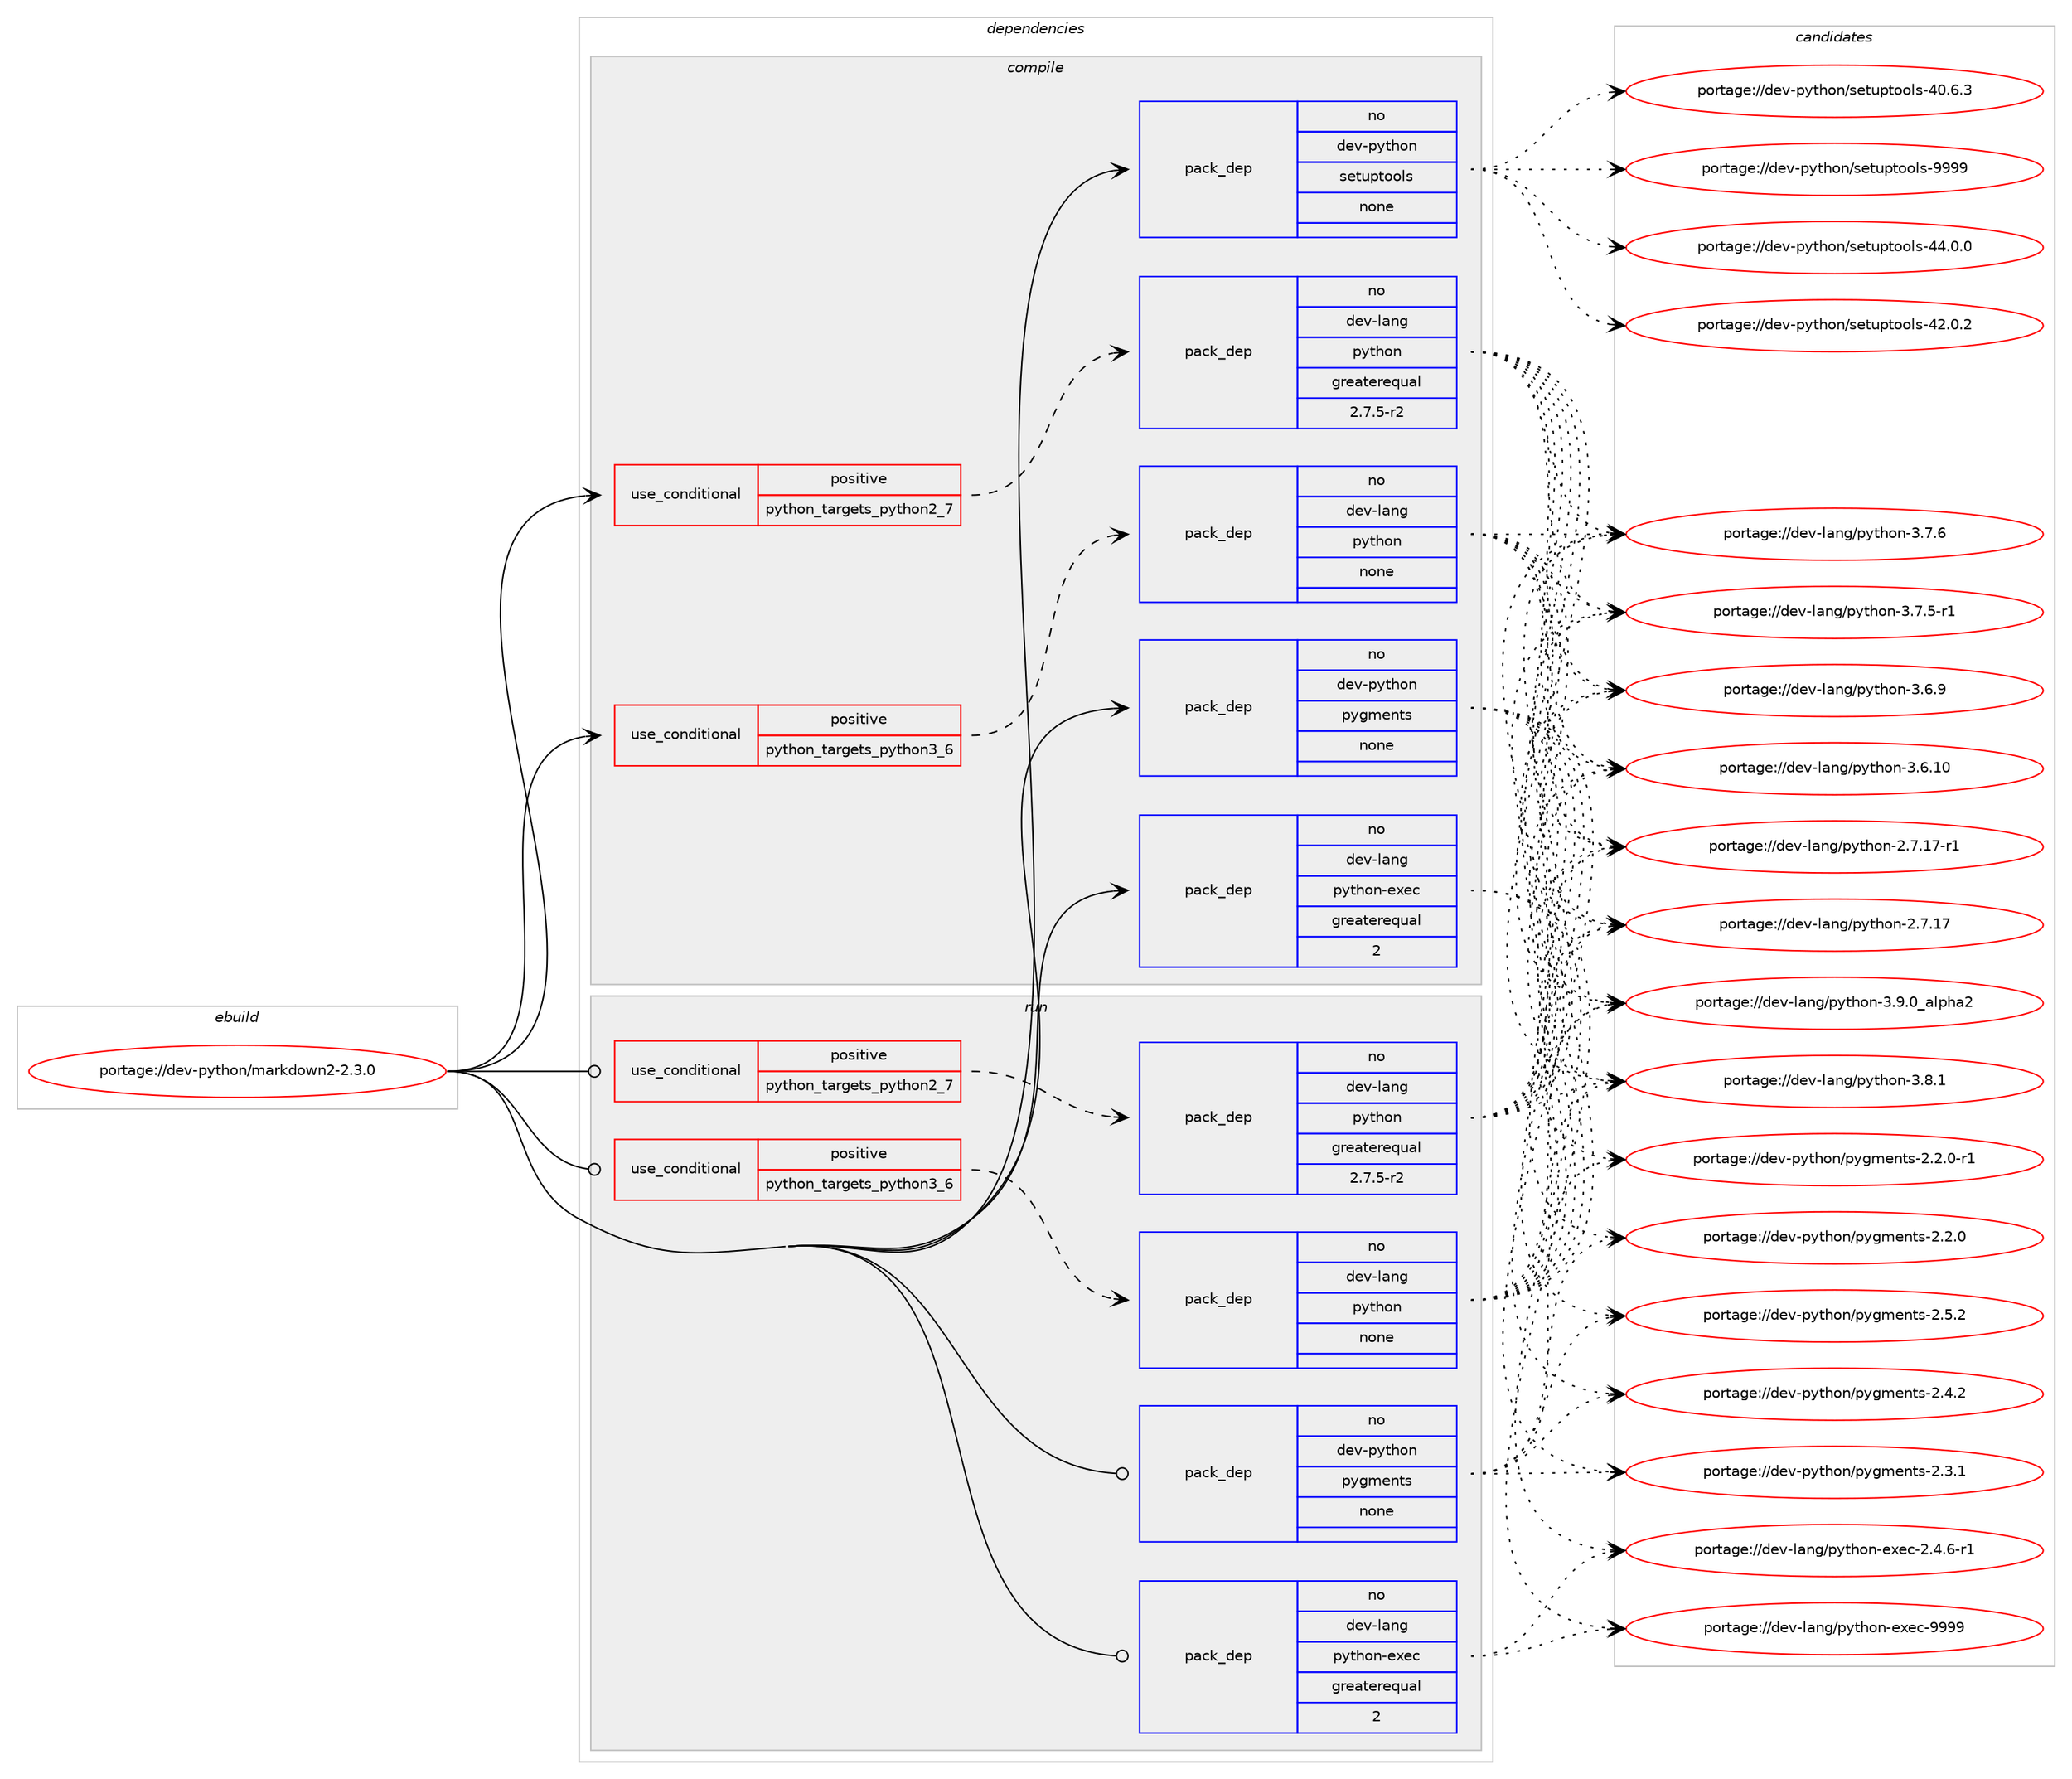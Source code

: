 digraph prolog {

# *************
# Graph options
# *************

newrank=true;
concentrate=true;
compound=true;
graph [rankdir=LR,fontname=Helvetica,fontsize=10,ranksep=1.5];#, ranksep=2.5, nodesep=0.2];
edge  [arrowhead=vee];
node  [fontname=Helvetica,fontsize=10];

# **********
# The ebuild
# **********

subgraph cluster_leftcol {
color=gray;
label=<<i>ebuild</i>>;
id [label="portage://dev-python/markdown2-2.3.0", color=red, width=4, href="../dev-python/markdown2-2.3.0.svg"];
}

# ****************
# The dependencies
# ****************

subgraph cluster_midcol {
color=gray;
label=<<i>dependencies</i>>;
subgraph cluster_compile {
fillcolor="#eeeeee";
style=filled;
label=<<i>compile</i>>;
subgraph cond113140 {
dependency451200 [label=<<TABLE BORDER="0" CELLBORDER="1" CELLSPACING="0" CELLPADDING="4"><TR><TD ROWSPAN="3" CELLPADDING="10">use_conditional</TD></TR><TR><TD>positive</TD></TR><TR><TD>python_targets_python2_7</TD></TR></TABLE>>, shape=none, color=red];
subgraph pack333080 {
dependency451201 [label=<<TABLE BORDER="0" CELLBORDER="1" CELLSPACING="0" CELLPADDING="4" WIDTH="220"><TR><TD ROWSPAN="6" CELLPADDING="30">pack_dep</TD></TR><TR><TD WIDTH="110">no</TD></TR><TR><TD>dev-lang</TD></TR><TR><TD>python</TD></TR><TR><TD>greaterequal</TD></TR><TR><TD>2.7.5-r2</TD></TR></TABLE>>, shape=none, color=blue];
}
dependency451200:e -> dependency451201:w [weight=20,style="dashed",arrowhead="vee"];
}
id:e -> dependency451200:w [weight=20,style="solid",arrowhead="vee"];
subgraph cond113141 {
dependency451202 [label=<<TABLE BORDER="0" CELLBORDER="1" CELLSPACING="0" CELLPADDING="4"><TR><TD ROWSPAN="3" CELLPADDING="10">use_conditional</TD></TR><TR><TD>positive</TD></TR><TR><TD>python_targets_python3_6</TD></TR></TABLE>>, shape=none, color=red];
subgraph pack333081 {
dependency451203 [label=<<TABLE BORDER="0" CELLBORDER="1" CELLSPACING="0" CELLPADDING="4" WIDTH="220"><TR><TD ROWSPAN="6" CELLPADDING="30">pack_dep</TD></TR><TR><TD WIDTH="110">no</TD></TR><TR><TD>dev-lang</TD></TR><TR><TD>python</TD></TR><TR><TD>none</TD></TR><TR><TD></TD></TR></TABLE>>, shape=none, color=blue];
}
dependency451202:e -> dependency451203:w [weight=20,style="dashed",arrowhead="vee"];
}
id:e -> dependency451202:w [weight=20,style="solid",arrowhead="vee"];
subgraph pack333082 {
dependency451204 [label=<<TABLE BORDER="0" CELLBORDER="1" CELLSPACING="0" CELLPADDING="4" WIDTH="220"><TR><TD ROWSPAN="6" CELLPADDING="30">pack_dep</TD></TR><TR><TD WIDTH="110">no</TD></TR><TR><TD>dev-lang</TD></TR><TR><TD>python-exec</TD></TR><TR><TD>greaterequal</TD></TR><TR><TD>2</TD></TR></TABLE>>, shape=none, color=blue];
}
id:e -> dependency451204:w [weight=20,style="solid",arrowhead="vee"];
subgraph pack333083 {
dependency451205 [label=<<TABLE BORDER="0" CELLBORDER="1" CELLSPACING="0" CELLPADDING="4" WIDTH="220"><TR><TD ROWSPAN="6" CELLPADDING="30">pack_dep</TD></TR><TR><TD WIDTH="110">no</TD></TR><TR><TD>dev-python</TD></TR><TR><TD>pygments</TD></TR><TR><TD>none</TD></TR><TR><TD></TD></TR></TABLE>>, shape=none, color=blue];
}
id:e -> dependency451205:w [weight=20,style="solid",arrowhead="vee"];
subgraph pack333084 {
dependency451206 [label=<<TABLE BORDER="0" CELLBORDER="1" CELLSPACING="0" CELLPADDING="4" WIDTH="220"><TR><TD ROWSPAN="6" CELLPADDING="30">pack_dep</TD></TR><TR><TD WIDTH="110">no</TD></TR><TR><TD>dev-python</TD></TR><TR><TD>setuptools</TD></TR><TR><TD>none</TD></TR><TR><TD></TD></TR></TABLE>>, shape=none, color=blue];
}
id:e -> dependency451206:w [weight=20,style="solid",arrowhead="vee"];
}
subgraph cluster_compileandrun {
fillcolor="#eeeeee";
style=filled;
label=<<i>compile and run</i>>;
}
subgraph cluster_run {
fillcolor="#eeeeee";
style=filled;
label=<<i>run</i>>;
subgraph cond113142 {
dependency451207 [label=<<TABLE BORDER="0" CELLBORDER="1" CELLSPACING="0" CELLPADDING="4"><TR><TD ROWSPAN="3" CELLPADDING="10">use_conditional</TD></TR><TR><TD>positive</TD></TR><TR><TD>python_targets_python2_7</TD></TR></TABLE>>, shape=none, color=red];
subgraph pack333085 {
dependency451208 [label=<<TABLE BORDER="0" CELLBORDER="1" CELLSPACING="0" CELLPADDING="4" WIDTH="220"><TR><TD ROWSPAN="6" CELLPADDING="30">pack_dep</TD></TR><TR><TD WIDTH="110">no</TD></TR><TR><TD>dev-lang</TD></TR><TR><TD>python</TD></TR><TR><TD>greaterequal</TD></TR><TR><TD>2.7.5-r2</TD></TR></TABLE>>, shape=none, color=blue];
}
dependency451207:e -> dependency451208:w [weight=20,style="dashed",arrowhead="vee"];
}
id:e -> dependency451207:w [weight=20,style="solid",arrowhead="odot"];
subgraph cond113143 {
dependency451209 [label=<<TABLE BORDER="0" CELLBORDER="1" CELLSPACING="0" CELLPADDING="4"><TR><TD ROWSPAN="3" CELLPADDING="10">use_conditional</TD></TR><TR><TD>positive</TD></TR><TR><TD>python_targets_python3_6</TD></TR></TABLE>>, shape=none, color=red];
subgraph pack333086 {
dependency451210 [label=<<TABLE BORDER="0" CELLBORDER="1" CELLSPACING="0" CELLPADDING="4" WIDTH="220"><TR><TD ROWSPAN="6" CELLPADDING="30">pack_dep</TD></TR><TR><TD WIDTH="110">no</TD></TR><TR><TD>dev-lang</TD></TR><TR><TD>python</TD></TR><TR><TD>none</TD></TR><TR><TD></TD></TR></TABLE>>, shape=none, color=blue];
}
dependency451209:e -> dependency451210:w [weight=20,style="dashed",arrowhead="vee"];
}
id:e -> dependency451209:w [weight=20,style="solid",arrowhead="odot"];
subgraph pack333087 {
dependency451211 [label=<<TABLE BORDER="0" CELLBORDER="1" CELLSPACING="0" CELLPADDING="4" WIDTH="220"><TR><TD ROWSPAN="6" CELLPADDING="30">pack_dep</TD></TR><TR><TD WIDTH="110">no</TD></TR><TR><TD>dev-lang</TD></TR><TR><TD>python-exec</TD></TR><TR><TD>greaterequal</TD></TR><TR><TD>2</TD></TR></TABLE>>, shape=none, color=blue];
}
id:e -> dependency451211:w [weight=20,style="solid",arrowhead="odot"];
subgraph pack333088 {
dependency451212 [label=<<TABLE BORDER="0" CELLBORDER="1" CELLSPACING="0" CELLPADDING="4" WIDTH="220"><TR><TD ROWSPAN="6" CELLPADDING="30">pack_dep</TD></TR><TR><TD WIDTH="110">no</TD></TR><TR><TD>dev-python</TD></TR><TR><TD>pygments</TD></TR><TR><TD>none</TD></TR><TR><TD></TD></TR></TABLE>>, shape=none, color=blue];
}
id:e -> dependency451212:w [weight=20,style="solid",arrowhead="odot"];
}
}

# **************
# The candidates
# **************

subgraph cluster_choices {
rank=same;
color=gray;
label=<<i>candidates</i>>;

subgraph choice333080 {
color=black;
nodesep=1;
choice10010111845108971101034711212111610411111045514657464895971081121049750 [label="portage://dev-lang/python-3.9.0_alpha2", color=red, width=4,href="../dev-lang/python-3.9.0_alpha2.svg"];
choice100101118451089711010347112121116104111110455146564649 [label="portage://dev-lang/python-3.8.1", color=red, width=4,href="../dev-lang/python-3.8.1.svg"];
choice100101118451089711010347112121116104111110455146554654 [label="portage://dev-lang/python-3.7.6", color=red, width=4,href="../dev-lang/python-3.7.6.svg"];
choice1001011184510897110103471121211161041111104551465546534511449 [label="portage://dev-lang/python-3.7.5-r1", color=red, width=4,href="../dev-lang/python-3.7.5-r1.svg"];
choice100101118451089711010347112121116104111110455146544657 [label="portage://dev-lang/python-3.6.9", color=red, width=4,href="../dev-lang/python-3.6.9.svg"];
choice10010111845108971101034711212111610411111045514654464948 [label="portage://dev-lang/python-3.6.10", color=red, width=4,href="../dev-lang/python-3.6.10.svg"];
choice100101118451089711010347112121116104111110455046554649554511449 [label="portage://dev-lang/python-2.7.17-r1", color=red, width=4,href="../dev-lang/python-2.7.17-r1.svg"];
choice10010111845108971101034711212111610411111045504655464955 [label="portage://dev-lang/python-2.7.17", color=red, width=4,href="../dev-lang/python-2.7.17.svg"];
dependency451201:e -> choice10010111845108971101034711212111610411111045514657464895971081121049750:w [style=dotted,weight="100"];
dependency451201:e -> choice100101118451089711010347112121116104111110455146564649:w [style=dotted,weight="100"];
dependency451201:e -> choice100101118451089711010347112121116104111110455146554654:w [style=dotted,weight="100"];
dependency451201:e -> choice1001011184510897110103471121211161041111104551465546534511449:w [style=dotted,weight="100"];
dependency451201:e -> choice100101118451089711010347112121116104111110455146544657:w [style=dotted,weight="100"];
dependency451201:e -> choice10010111845108971101034711212111610411111045514654464948:w [style=dotted,weight="100"];
dependency451201:e -> choice100101118451089711010347112121116104111110455046554649554511449:w [style=dotted,weight="100"];
dependency451201:e -> choice10010111845108971101034711212111610411111045504655464955:w [style=dotted,weight="100"];
}
subgraph choice333081 {
color=black;
nodesep=1;
choice10010111845108971101034711212111610411111045514657464895971081121049750 [label="portage://dev-lang/python-3.9.0_alpha2", color=red, width=4,href="../dev-lang/python-3.9.0_alpha2.svg"];
choice100101118451089711010347112121116104111110455146564649 [label="portage://dev-lang/python-3.8.1", color=red, width=4,href="../dev-lang/python-3.8.1.svg"];
choice100101118451089711010347112121116104111110455146554654 [label="portage://dev-lang/python-3.7.6", color=red, width=4,href="../dev-lang/python-3.7.6.svg"];
choice1001011184510897110103471121211161041111104551465546534511449 [label="portage://dev-lang/python-3.7.5-r1", color=red, width=4,href="../dev-lang/python-3.7.5-r1.svg"];
choice100101118451089711010347112121116104111110455146544657 [label="portage://dev-lang/python-3.6.9", color=red, width=4,href="../dev-lang/python-3.6.9.svg"];
choice10010111845108971101034711212111610411111045514654464948 [label="portage://dev-lang/python-3.6.10", color=red, width=4,href="../dev-lang/python-3.6.10.svg"];
choice100101118451089711010347112121116104111110455046554649554511449 [label="portage://dev-lang/python-2.7.17-r1", color=red, width=4,href="../dev-lang/python-2.7.17-r1.svg"];
choice10010111845108971101034711212111610411111045504655464955 [label="portage://dev-lang/python-2.7.17", color=red, width=4,href="../dev-lang/python-2.7.17.svg"];
dependency451203:e -> choice10010111845108971101034711212111610411111045514657464895971081121049750:w [style=dotted,weight="100"];
dependency451203:e -> choice100101118451089711010347112121116104111110455146564649:w [style=dotted,weight="100"];
dependency451203:e -> choice100101118451089711010347112121116104111110455146554654:w [style=dotted,weight="100"];
dependency451203:e -> choice1001011184510897110103471121211161041111104551465546534511449:w [style=dotted,weight="100"];
dependency451203:e -> choice100101118451089711010347112121116104111110455146544657:w [style=dotted,weight="100"];
dependency451203:e -> choice10010111845108971101034711212111610411111045514654464948:w [style=dotted,weight="100"];
dependency451203:e -> choice100101118451089711010347112121116104111110455046554649554511449:w [style=dotted,weight="100"];
dependency451203:e -> choice10010111845108971101034711212111610411111045504655464955:w [style=dotted,weight="100"];
}
subgraph choice333082 {
color=black;
nodesep=1;
choice10010111845108971101034711212111610411111045101120101994557575757 [label="portage://dev-lang/python-exec-9999", color=red, width=4,href="../dev-lang/python-exec-9999.svg"];
choice10010111845108971101034711212111610411111045101120101994550465246544511449 [label="portage://dev-lang/python-exec-2.4.6-r1", color=red, width=4,href="../dev-lang/python-exec-2.4.6-r1.svg"];
dependency451204:e -> choice10010111845108971101034711212111610411111045101120101994557575757:w [style=dotted,weight="100"];
dependency451204:e -> choice10010111845108971101034711212111610411111045101120101994550465246544511449:w [style=dotted,weight="100"];
}
subgraph choice333083 {
color=black;
nodesep=1;
choice1001011184511212111610411111047112121103109101110116115455046534650 [label="portage://dev-python/pygments-2.5.2", color=red, width=4,href="../dev-python/pygments-2.5.2.svg"];
choice1001011184511212111610411111047112121103109101110116115455046524650 [label="portage://dev-python/pygments-2.4.2", color=red, width=4,href="../dev-python/pygments-2.4.2.svg"];
choice1001011184511212111610411111047112121103109101110116115455046514649 [label="portage://dev-python/pygments-2.3.1", color=red, width=4,href="../dev-python/pygments-2.3.1.svg"];
choice10010111845112121116104111110471121211031091011101161154550465046484511449 [label="portage://dev-python/pygments-2.2.0-r1", color=red, width=4,href="../dev-python/pygments-2.2.0-r1.svg"];
choice1001011184511212111610411111047112121103109101110116115455046504648 [label="portage://dev-python/pygments-2.2.0", color=red, width=4,href="../dev-python/pygments-2.2.0.svg"];
dependency451205:e -> choice1001011184511212111610411111047112121103109101110116115455046534650:w [style=dotted,weight="100"];
dependency451205:e -> choice1001011184511212111610411111047112121103109101110116115455046524650:w [style=dotted,weight="100"];
dependency451205:e -> choice1001011184511212111610411111047112121103109101110116115455046514649:w [style=dotted,weight="100"];
dependency451205:e -> choice10010111845112121116104111110471121211031091011101161154550465046484511449:w [style=dotted,weight="100"];
dependency451205:e -> choice1001011184511212111610411111047112121103109101110116115455046504648:w [style=dotted,weight="100"];
}
subgraph choice333084 {
color=black;
nodesep=1;
choice10010111845112121116104111110471151011161171121161111111081154557575757 [label="portage://dev-python/setuptools-9999", color=red, width=4,href="../dev-python/setuptools-9999.svg"];
choice100101118451121211161041111104711510111611711211611111110811545525246484648 [label="portage://dev-python/setuptools-44.0.0", color=red, width=4,href="../dev-python/setuptools-44.0.0.svg"];
choice100101118451121211161041111104711510111611711211611111110811545525046484650 [label="portage://dev-python/setuptools-42.0.2", color=red, width=4,href="../dev-python/setuptools-42.0.2.svg"];
choice100101118451121211161041111104711510111611711211611111110811545524846544651 [label="portage://dev-python/setuptools-40.6.3", color=red, width=4,href="../dev-python/setuptools-40.6.3.svg"];
dependency451206:e -> choice10010111845112121116104111110471151011161171121161111111081154557575757:w [style=dotted,weight="100"];
dependency451206:e -> choice100101118451121211161041111104711510111611711211611111110811545525246484648:w [style=dotted,weight="100"];
dependency451206:e -> choice100101118451121211161041111104711510111611711211611111110811545525046484650:w [style=dotted,weight="100"];
dependency451206:e -> choice100101118451121211161041111104711510111611711211611111110811545524846544651:w [style=dotted,weight="100"];
}
subgraph choice333085 {
color=black;
nodesep=1;
choice10010111845108971101034711212111610411111045514657464895971081121049750 [label="portage://dev-lang/python-3.9.0_alpha2", color=red, width=4,href="../dev-lang/python-3.9.0_alpha2.svg"];
choice100101118451089711010347112121116104111110455146564649 [label="portage://dev-lang/python-3.8.1", color=red, width=4,href="../dev-lang/python-3.8.1.svg"];
choice100101118451089711010347112121116104111110455146554654 [label="portage://dev-lang/python-3.7.6", color=red, width=4,href="../dev-lang/python-3.7.6.svg"];
choice1001011184510897110103471121211161041111104551465546534511449 [label="portage://dev-lang/python-3.7.5-r1", color=red, width=4,href="../dev-lang/python-3.7.5-r1.svg"];
choice100101118451089711010347112121116104111110455146544657 [label="portage://dev-lang/python-3.6.9", color=red, width=4,href="../dev-lang/python-3.6.9.svg"];
choice10010111845108971101034711212111610411111045514654464948 [label="portage://dev-lang/python-3.6.10", color=red, width=4,href="../dev-lang/python-3.6.10.svg"];
choice100101118451089711010347112121116104111110455046554649554511449 [label="portage://dev-lang/python-2.7.17-r1", color=red, width=4,href="../dev-lang/python-2.7.17-r1.svg"];
choice10010111845108971101034711212111610411111045504655464955 [label="portage://dev-lang/python-2.7.17", color=red, width=4,href="../dev-lang/python-2.7.17.svg"];
dependency451208:e -> choice10010111845108971101034711212111610411111045514657464895971081121049750:w [style=dotted,weight="100"];
dependency451208:e -> choice100101118451089711010347112121116104111110455146564649:w [style=dotted,weight="100"];
dependency451208:e -> choice100101118451089711010347112121116104111110455146554654:w [style=dotted,weight="100"];
dependency451208:e -> choice1001011184510897110103471121211161041111104551465546534511449:w [style=dotted,weight="100"];
dependency451208:e -> choice100101118451089711010347112121116104111110455146544657:w [style=dotted,weight="100"];
dependency451208:e -> choice10010111845108971101034711212111610411111045514654464948:w [style=dotted,weight="100"];
dependency451208:e -> choice100101118451089711010347112121116104111110455046554649554511449:w [style=dotted,weight="100"];
dependency451208:e -> choice10010111845108971101034711212111610411111045504655464955:w [style=dotted,weight="100"];
}
subgraph choice333086 {
color=black;
nodesep=1;
choice10010111845108971101034711212111610411111045514657464895971081121049750 [label="portage://dev-lang/python-3.9.0_alpha2", color=red, width=4,href="../dev-lang/python-3.9.0_alpha2.svg"];
choice100101118451089711010347112121116104111110455146564649 [label="portage://dev-lang/python-3.8.1", color=red, width=4,href="../dev-lang/python-3.8.1.svg"];
choice100101118451089711010347112121116104111110455146554654 [label="portage://dev-lang/python-3.7.6", color=red, width=4,href="../dev-lang/python-3.7.6.svg"];
choice1001011184510897110103471121211161041111104551465546534511449 [label="portage://dev-lang/python-3.7.5-r1", color=red, width=4,href="../dev-lang/python-3.7.5-r1.svg"];
choice100101118451089711010347112121116104111110455146544657 [label="portage://dev-lang/python-3.6.9", color=red, width=4,href="../dev-lang/python-3.6.9.svg"];
choice10010111845108971101034711212111610411111045514654464948 [label="portage://dev-lang/python-3.6.10", color=red, width=4,href="../dev-lang/python-3.6.10.svg"];
choice100101118451089711010347112121116104111110455046554649554511449 [label="portage://dev-lang/python-2.7.17-r1", color=red, width=4,href="../dev-lang/python-2.7.17-r1.svg"];
choice10010111845108971101034711212111610411111045504655464955 [label="portage://dev-lang/python-2.7.17", color=red, width=4,href="../dev-lang/python-2.7.17.svg"];
dependency451210:e -> choice10010111845108971101034711212111610411111045514657464895971081121049750:w [style=dotted,weight="100"];
dependency451210:e -> choice100101118451089711010347112121116104111110455146564649:w [style=dotted,weight="100"];
dependency451210:e -> choice100101118451089711010347112121116104111110455146554654:w [style=dotted,weight="100"];
dependency451210:e -> choice1001011184510897110103471121211161041111104551465546534511449:w [style=dotted,weight="100"];
dependency451210:e -> choice100101118451089711010347112121116104111110455146544657:w [style=dotted,weight="100"];
dependency451210:e -> choice10010111845108971101034711212111610411111045514654464948:w [style=dotted,weight="100"];
dependency451210:e -> choice100101118451089711010347112121116104111110455046554649554511449:w [style=dotted,weight="100"];
dependency451210:e -> choice10010111845108971101034711212111610411111045504655464955:w [style=dotted,weight="100"];
}
subgraph choice333087 {
color=black;
nodesep=1;
choice10010111845108971101034711212111610411111045101120101994557575757 [label="portage://dev-lang/python-exec-9999", color=red, width=4,href="../dev-lang/python-exec-9999.svg"];
choice10010111845108971101034711212111610411111045101120101994550465246544511449 [label="portage://dev-lang/python-exec-2.4.6-r1", color=red, width=4,href="../dev-lang/python-exec-2.4.6-r1.svg"];
dependency451211:e -> choice10010111845108971101034711212111610411111045101120101994557575757:w [style=dotted,weight="100"];
dependency451211:e -> choice10010111845108971101034711212111610411111045101120101994550465246544511449:w [style=dotted,weight="100"];
}
subgraph choice333088 {
color=black;
nodesep=1;
choice1001011184511212111610411111047112121103109101110116115455046534650 [label="portage://dev-python/pygments-2.5.2", color=red, width=4,href="../dev-python/pygments-2.5.2.svg"];
choice1001011184511212111610411111047112121103109101110116115455046524650 [label="portage://dev-python/pygments-2.4.2", color=red, width=4,href="../dev-python/pygments-2.4.2.svg"];
choice1001011184511212111610411111047112121103109101110116115455046514649 [label="portage://dev-python/pygments-2.3.1", color=red, width=4,href="../dev-python/pygments-2.3.1.svg"];
choice10010111845112121116104111110471121211031091011101161154550465046484511449 [label="portage://dev-python/pygments-2.2.0-r1", color=red, width=4,href="../dev-python/pygments-2.2.0-r1.svg"];
choice1001011184511212111610411111047112121103109101110116115455046504648 [label="portage://dev-python/pygments-2.2.0", color=red, width=4,href="../dev-python/pygments-2.2.0.svg"];
dependency451212:e -> choice1001011184511212111610411111047112121103109101110116115455046534650:w [style=dotted,weight="100"];
dependency451212:e -> choice1001011184511212111610411111047112121103109101110116115455046524650:w [style=dotted,weight="100"];
dependency451212:e -> choice1001011184511212111610411111047112121103109101110116115455046514649:w [style=dotted,weight="100"];
dependency451212:e -> choice10010111845112121116104111110471121211031091011101161154550465046484511449:w [style=dotted,weight="100"];
dependency451212:e -> choice1001011184511212111610411111047112121103109101110116115455046504648:w [style=dotted,weight="100"];
}
}

}
